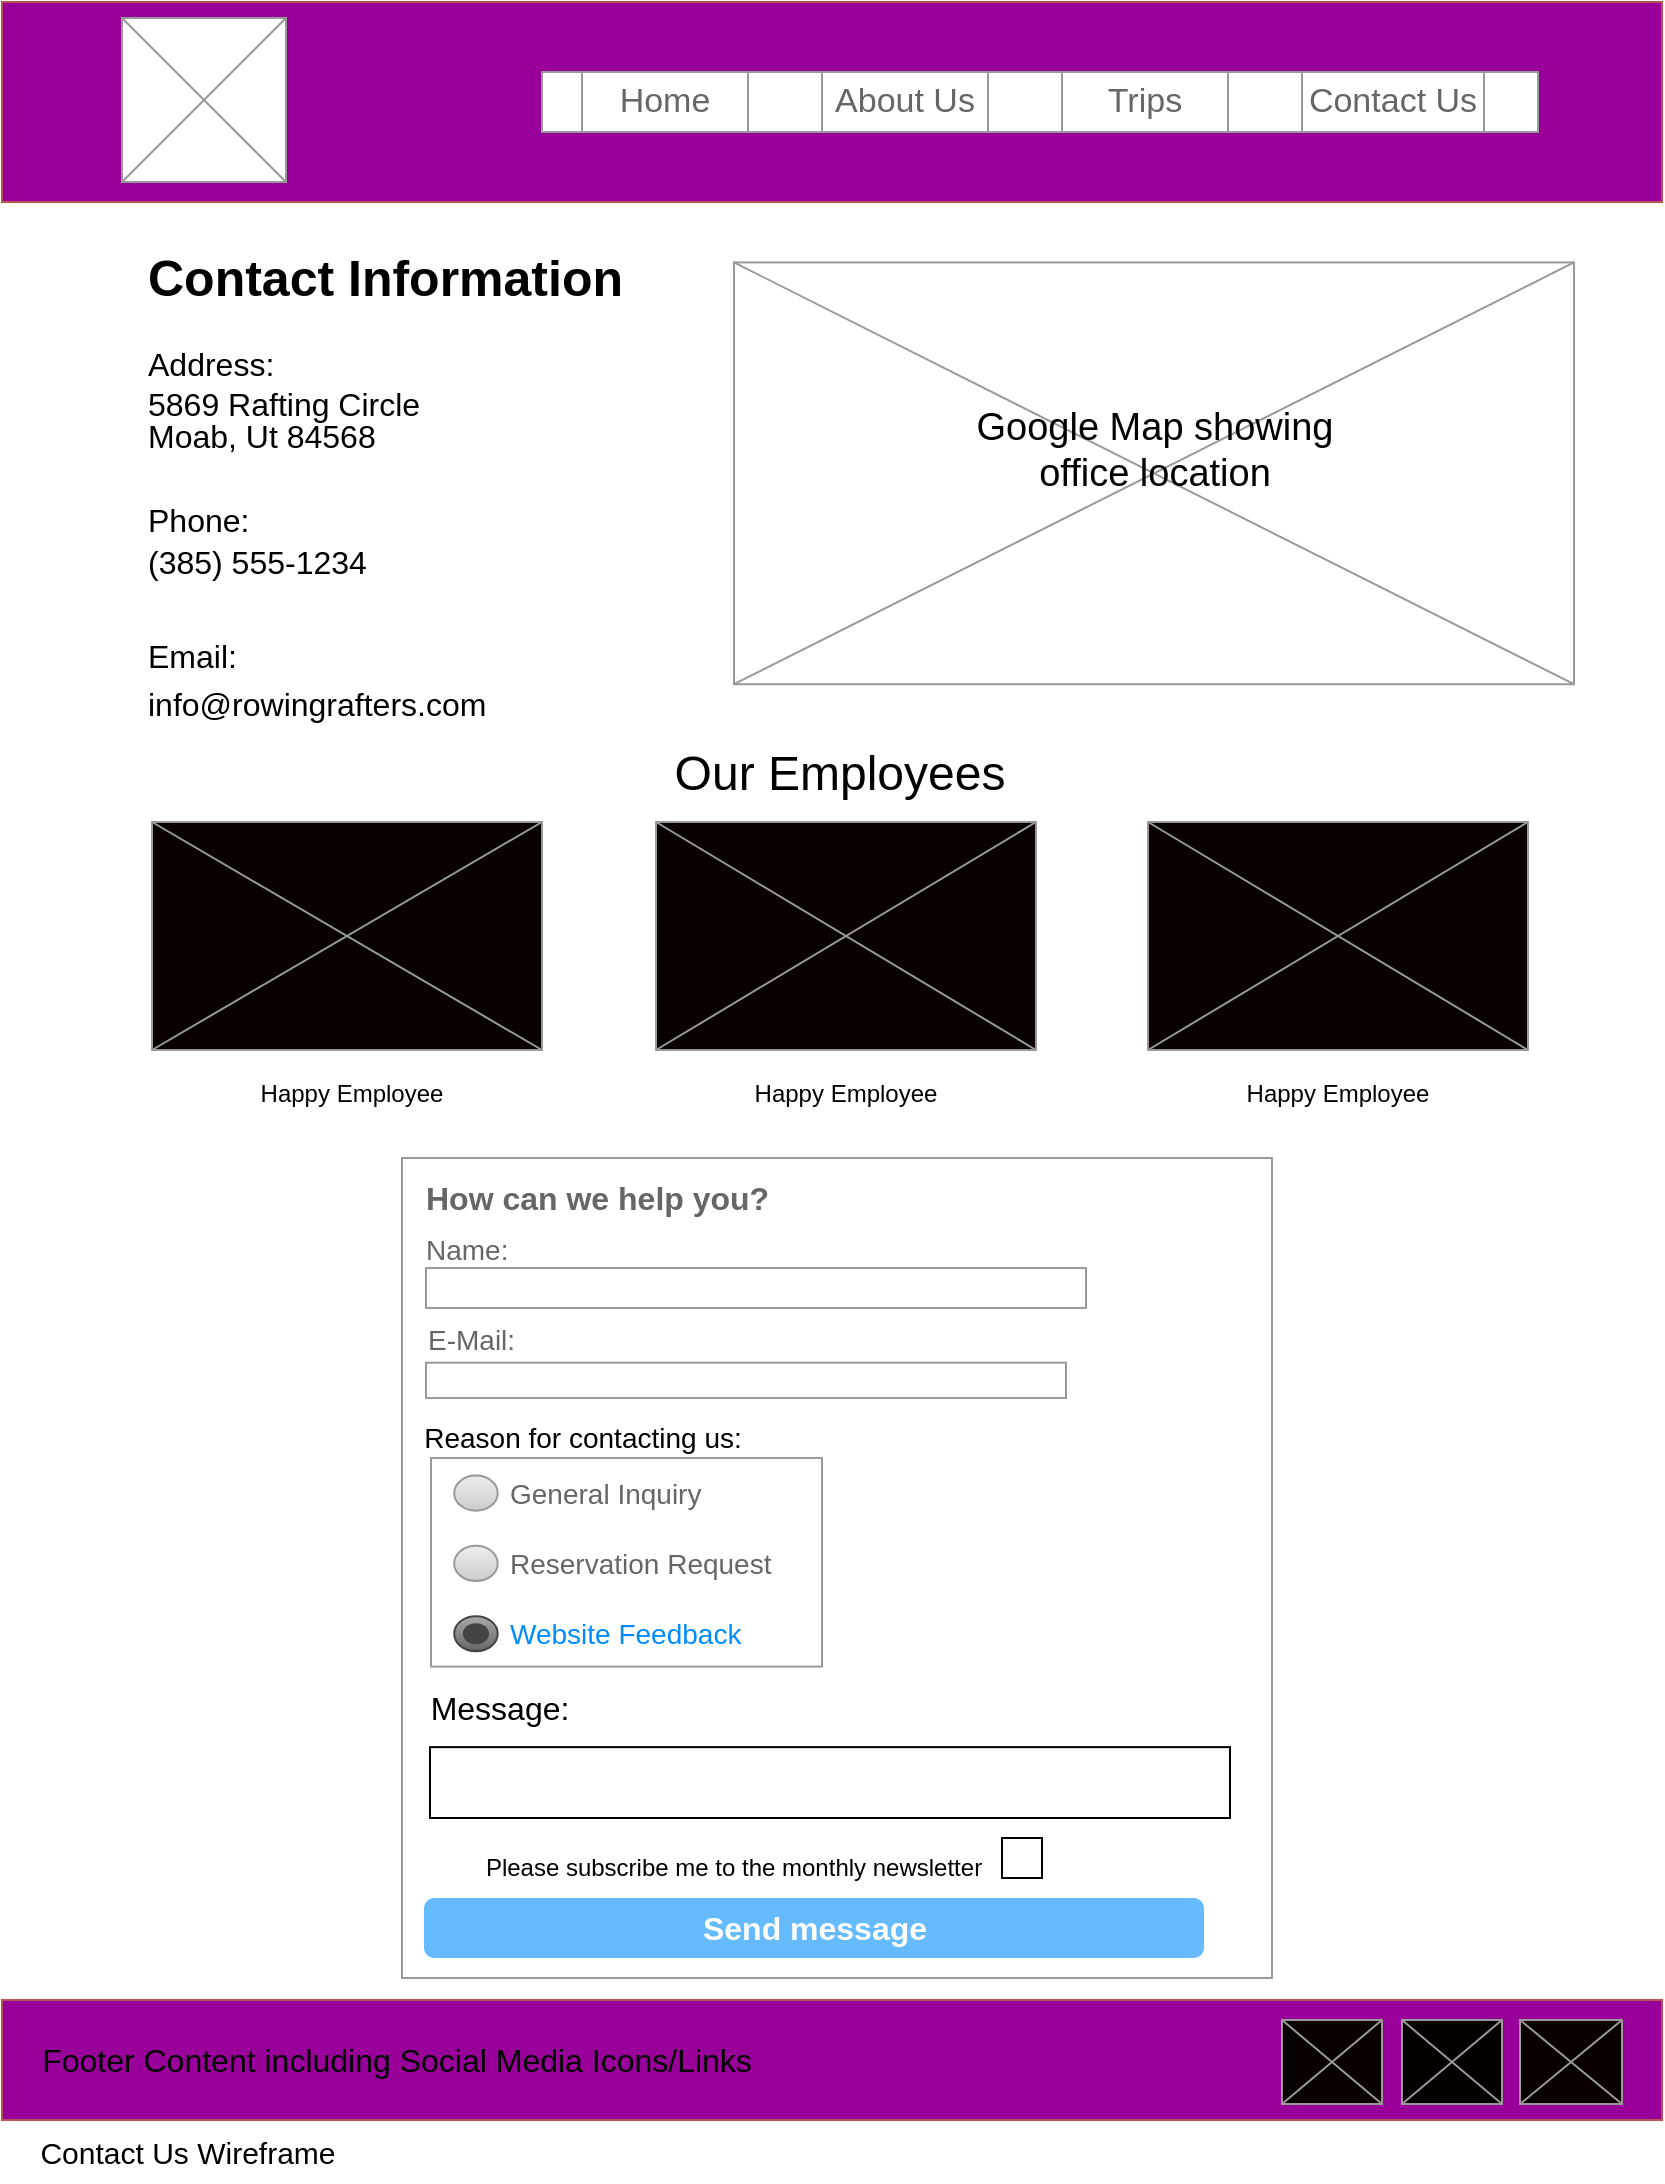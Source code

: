 <mxfile version="24.6.4" type="device">
  <diagram id="QaL428BrgbW46EQdhunR" name="Page-1">
    <mxGraphModel dx="1016" dy="607" grid="1" gridSize="10" guides="1" tooltips="1" connect="1" arrows="1" fold="1" page="1" pageScale="1" pageWidth="850" pageHeight="1100" math="0" shadow="0">
      <root>
        <mxCell id="0" />
        <mxCell id="1" parent="0" />
        <mxCell id="kUBNb6VD3JHm0cLu9l0A-1" value="" style="rounded=0;whiteSpace=wrap;html=1;fillColor=#990099;strokeColor=#b85450;" vertex="1" parent="1">
          <mxGeometry x="10" y="10" width="830" height="100" as="geometry" />
        </mxCell>
        <mxCell id="kUBNb6VD3JHm0cLu9l0A-4" value="" style="verticalLabelPosition=bottom;shadow=0;dashed=0;align=center;html=1;verticalAlign=top;strokeWidth=1;shape=mxgraph.mockup.graphics.simpleIcon;strokeColor=#999999;" vertex="1" parent="1">
          <mxGeometry x="70" y="18" width="82" height="82" as="geometry" />
        </mxCell>
        <mxCell id="kUBNb6VD3JHm0cLu9l0A-5" value="" style="strokeWidth=1;shadow=0;dashed=0;align=center;html=1;shape=mxgraph.mockup.forms.rrect;rSize=0;strokeColor=#999999;" vertex="1" parent="1">
          <mxGeometry x="280" y="45" width="498" height="30" as="geometry" />
        </mxCell>
        <mxCell id="kUBNb6VD3JHm0cLu9l0A-6" value="Home" style="strokeColor=inherit;fillColor=inherit;gradientColor=inherit;strokeWidth=1;shadow=0;dashed=0;align=center;html=1;shape=mxgraph.mockup.forms.rrect;rSize=0;fontSize=17;fontColor=#666666;whiteSpace=wrap;" vertex="1" parent="kUBNb6VD3JHm0cLu9l0A-5">
          <mxGeometry x="20" width="83" height="30" as="geometry" />
        </mxCell>
        <mxCell id="kUBNb6VD3JHm0cLu9l0A-7" value="About Us" style="strokeColor=inherit;fillColor=inherit;gradientColor=inherit;strokeWidth=1;shadow=0;dashed=0;align=center;html=1;shape=mxgraph.mockup.forms.rrect;rSize=0;fontSize=17;fontColor=#666666;whiteSpace=wrap;" vertex="1" parent="kUBNb6VD3JHm0cLu9l0A-5">
          <mxGeometry x="140" width="83" height="30" as="geometry" />
        </mxCell>
        <mxCell id="kUBNb6VD3JHm0cLu9l0A-8" value="Trips" style="strokeColor=inherit;fillColor=inherit;gradientColor=inherit;strokeWidth=1;shadow=0;dashed=0;align=center;html=1;shape=mxgraph.mockup.forms.rrect;rSize=0;fontSize=17;fontColor=#666666;whiteSpace=wrap;" vertex="1" parent="kUBNb6VD3JHm0cLu9l0A-5">
          <mxGeometry x="260" width="83" height="30" as="geometry" />
        </mxCell>
        <mxCell id="kUBNb6VD3JHm0cLu9l0A-9" value="Contact Us" style="strokeColor=inherit;fillColor=inherit;gradientColor=inherit;strokeWidth=1;shadow=0;dashed=0;align=center;html=1;shape=mxgraph.mockup.forms.rrect;rSize=0;fontSize=17;fontColor=#666666;whiteSpace=wrap;" vertex="1" parent="kUBNb6VD3JHm0cLu9l0A-5">
          <mxGeometry x="380" width="91" height="30" as="geometry" />
        </mxCell>
        <mxCell id="kUBNb6VD3JHm0cLu9l0A-19" value="" style="strokeWidth=1;shadow=0;dashed=0;align=center;html=1;shape=mxgraph.mockup.forms.rrect;rSize=0;strokeColor=#999999;fillColor=#ffffff;fontSize=15;" vertex="1" parent="1">
          <mxGeometry x="210" y="588" width="435" height="410" as="geometry" />
        </mxCell>
        <mxCell id="kUBNb6VD3JHm0cLu9l0A-20" value="&lt;div style=&quot;font-size: 16px;&quot;&gt;&lt;br style=&quot;font-size: 16px;&quot;&gt;&lt;/div&gt;&lt;div style=&quot;font-size: 16px;&quot;&gt;How can we help you?&lt;/div&gt;" style="strokeWidth=1;shadow=0;dashed=0;align=center;html=1;shape=mxgraph.mockup.forms.anchor;fontSize=16;fontColor=#666666;align=left;resizeWidth=1;spacingLeft=0;fontStyle=1" vertex="1" parent="kUBNb6VD3JHm0cLu9l0A-19">
          <mxGeometry width="217.5" relative="1" as="geometry">
            <mxPoint x="10" y="10" as="offset" />
          </mxGeometry>
        </mxCell>
        <mxCell id="kUBNb6VD3JHm0cLu9l0A-22" value="Name:" style="strokeWidth=1;shadow=0;dashed=0;align=center;html=1;shape=mxgraph.mockup.forms.anchor;fontSize=14;fontColor=#666666;align=left;resizeWidth=1;spacingLeft=0;" vertex="1" parent="kUBNb6VD3JHm0cLu9l0A-19">
          <mxGeometry width="46.607" height="20" relative="1" as="geometry">
            <mxPoint x="10" y="36" as="offset" />
          </mxGeometry>
        </mxCell>
        <mxCell id="kUBNb6VD3JHm0cLu9l0A-23" value="" style="strokeWidth=1;shadow=0;dashed=0;align=center;html=1;shape=mxgraph.mockup.forms.rrect;rSize=0;strokeColor=#999999;fontColor=#666666;align=left;spacingLeft=5;resizeWidth=1;fontSize=16;" vertex="1" parent="kUBNb6VD3JHm0cLu9l0A-19">
          <mxGeometry width="330" height="20" relative="1" as="geometry">
            <mxPoint x="12" y="55" as="offset" />
          </mxGeometry>
        </mxCell>
        <mxCell id="kUBNb6VD3JHm0cLu9l0A-30" value="Send message" style="strokeWidth=1;shadow=0;dashed=0;align=center;html=1;shape=mxgraph.mockup.forms.rrect;rSize=5;strokeColor=none;fontColor=#ffffff;fillColor=#66bbff;fontSize=16;fontStyle=1;" vertex="1" parent="kUBNb6VD3JHm0cLu9l0A-19">
          <mxGeometry y="1" width="390" height="30" relative="1" as="geometry">
            <mxPoint x="11" y="-40" as="offset" />
          </mxGeometry>
        </mxCell>
        <mxCell id="kUBNb6VD3JHm0cLu9l0A-31" value="Reason for contacting us:" style="text;html=1;align=center;verticalAlign=middle;whiteSpace=wrap;rounded=0;fontSize=14;" vertex="1" parent="kUBNb6VD3JHm0cLu9l0A-19">
          <mxGeometry x="-51.25" y="122.426" width="282.75" height="35.146" as="geometry" />
        </mxCell>
        <mxCell id="kUBNb6VD3JHm0cLu9l0A-61" value="" style="strokeWidth=1;shadow=0;dashed=0;align=center;html=1;shape=mxgraph.mockup.forms.rrect;rSize=0;strokeColor=#999999;fillColor=#ffffff;recursiveResize=0;" vertex="1" parent="kUBNb6VD3JHm0cLu9l0A-19">
          <mxGeometry x="14.5" y="150" width="195.5" height="104.3" as="geometry" />
        </mxCell>
        <mxCell id="kUBNb6VD3JHm0cLu9l0A-62" value="&lt;font style=&quot;font-size: 14px;&quot;&gt;General Inquiry&lt;/font&gt;" style="shape=ellipse;rSize=0;fillColor=#eeeeee;strokeColor=#999999;gradientColor=#cccccc;html=1;align=left;spacingLeft=4;fontSize=17;fontColor=#666666;labelPosition=right;" vertex="1" parent="kUBNb6VD3JHm0cLu9l0A-61">
          <mxGeometry x="11.6" y="8.786" width="21.75" height="17.571" as="geometry" />
        </mxCell>
        <mxCell id="kUBNb6VD3JHm0cLu9l0A-63" value="&lt;font style=&quot;font-size: 14px;&quot;&gt;Reservation Request&lt;/font&gt;" style="shape=ellipse;rSize=0;fillColor=#eeeeee;strokeColor=#999999;gradientColor=#cccccc;html=1;align=left;spacingLeft=4;fontSize=17;fontColor=#666666;labelPosition=right;" vertex="1" parent="kUBNb6VD3JHm0cLu9l0A-61">
          <mxGeometry x="11.6" y="43.929" width="21.75" height="17.571" as="geometry" />
        </mxCell>
        <mxCell id="kUBNb6VD3JHm0cLu9l0A-64" value="&lt;font style=&quot;font-size: 14px;&quot;&gt;Website Feedback&lt;/font&gt;" style="shape=ellipse;rSize=0;fillColor=#aaaaaa;strokeColor=#444444;gradientColor=#666666;html=1;align=left;spacingLeft=4;fontSize=17;fontColor=#008cff;labelPosition=right;" vertex="1" parent="kUBNb6VD3JHm0cLu9l0A-61">
          <mxGeometry x="11.6" y="79.071" width="21.75" height="17.571" as="geometry" />
        </mxCell>
        <mxCell id="kUBNb6VD3JHm0cLu9l0A-65" value="" style="shape=ellipse;fillColor=#444444;strokeColor=none;html=1;" vertex="1" parent="kUBNb6VD3JHm0cLu9l0A-64">
          <mxGeometry x="4.35" y="3.514" width="13.05" height="10.543" as="geometry" />
        </mxCell>
        <mxCell id="kUBNb6VD3JHm0cLu9l0A-70" value="E-Mail:" style="strokeWidth=1;shadow=0;dashed=0;align=center;html=1;shape=mxgraph.mockup.forms.anchor;fontSize=14;fontColor=#666666;align=left;resizeWidth=1;spacingLeft=0;" vertex="1" parent="kUBNb6VD3JHm0cLu9l0A-19">
          <mxGeometry x="10.964" y="78.918" width="46.607" height="23.429" as="geometry" />
        </mxCell>
        <mxCell id="kUBNb6VD3JHm0cLu9l0A-71" value="" style="strokeWidth=1;shadow=0;dashed=0;align=center;html=1;shape=mxgraph.mockup.forms.rrect;rSize=0;strokeColor=#999999;fontColor=#666666;align=left;spacingLeft=5;resizeWidth=1;fontSize=16;" vertex="1" parent="kUBNb6VD3JHm0cLu9l0A-19">
          <mxGeometry x="12" y="102.35" width="320" height="17.65" as="geometry" />
        </mxCell>
        <mxCell id="kUBNb6VD3JHm0cLu9l0A-72" value="Message:" style="text;html=1;align=center;verticalAlign=middle;whiteSpace=wrap;rounded=0;fontSize=16;" vertex="1" parent="kUBNb6VD3JHm0cLu9l0A-19">
          <mxGeometry x="0.5" y="257.714" width="95.5" height="35.143" as="geometry" />
        </mxCell>
        <mxCell id="kUBNb6VD3JHm0cLu9l0A-74" value="" style="rounded=0;whiteSpace=wrap;html=1;" vertex="1" parent="kUBNb6VD3JHm0cLu9l0A-19">
          <mxGeometry x="14" y="294.57" width="400" height="35.43" as="geometry" />
        </mxCell>
        <mxCell id="kUBNb6VD3JHm0cLu9l0A-77" value="Please subscribe me to the monthly newsletter" style="text;html=1;align=center;verticalAlign=middle;whiteSpace=wrap;rounded=0;" vertex="1" parent="kUBNb6VD3JHm0cLu9l0A-19">
          <mxGeometry x="12" y="340" width="308" height="30" as="geometry" />
        </mxCell>
        <mxCell id="kUBNb6VD3JHm0cLu9l0A-78" value="" style="rounded=0;whiteSpace=wrap;html=1;" vertex="1" parent="kUBNb6VD3JHm0cLu9l0A-19">
          <mxGeometry x="300" y="340" width="20" height="20" as="geometry" />
        </mxCell>
        <mxCell id="kUBNb6VD3JHm0cLu9l0A-67" value="Our Employees" style="text;html=1;align=center;verticalAlign=middle;whiteSpace=wrap;rounded=0;fontSize=24;" vertex="1" parent="1">
          <mxGeometry x="344" y="381" width="170" height="30" as="geometry" />
        </mxCell>
        <mxCell id="kUBNb6VD3JHm0cLu9l0A-68" value="" style="group" vertex="1" connectable="0" parent="1">
          <mxGeometry x="85" y="420" width="688" height="114" as="geometry" />
        </mxCell>
        <mxCell id="kUBNb6VD3JHm0cLu9l0A-55" value="" style="verticalLabelPosition=bottom;shadow=0;dashed=0;align=center;html=1;verticalAlign=top;strokeWidth=1;shape=mxgraph.mockup.graphics.simpleIcon;strokeColor=#999999;fillColor=#0a0000;" vertex="1" parent="kUBNb6VD3JHm0cLu9l0A-68">
          <mxGeometry width="195" height="114" as="geometry" />
        </mxCell>
        <mxCell id="kUBNb6VD3JHm0cLu9l0A-56" value="" style="verticalLabelPosition=bottom;shadow=0;dashed=0;align=center;html=1;verticalAlign=top;strokeWidth=1;shape=mxgraph.mockup.graphics.simpleIcon;strokeColor=#999999;fillColor=#0a0000;" vertex="1" parent="kUBNb6VD3JHm0cLu9l0A-68">
          <mxGeometry x="252" width="190" height="114" as="geometry" />
        </mxCell>
        <mxCell id="kUBNb6VD3JHm0cLu9l0A-57" value="" style="verticalLabelPosition=bottom;shadow=0;dashed=0;align=center;html=1;verticalAlign=top;strokeWidth=1;shape=mxgraph.mockup.graphics.simpleIcon;strokeColor=#999999;fillColor=#0a0000;" vertex="1" parent="kUBNb6VD3JHm0cLu9l0A-68">
          <mxGeometry x="498" width="190" height="114" as="geometry" />
        </mxCell>
        <mxCell id="kUBNb6VD3JHm0cLu9l0A-69" value="" style="group" vertex="1" connectable="0" parent="1">
          <mxGeometry x="120" y="541" width="623" height="30" as="geometry" />
        </mxCell>
        <mxCell id="kUBNb6VD3JHm0cLu9l0A-58" value="Happy Employee" style="text;html=1;align=center;verticalAlign=middle;whiteSpace=wrap;rounded=0;" vertex="1" parent="kUBNb6VD3JHm0cLu9l0A-69">
          <mxGeometry width="130" height="30" as="geometry" />
        </mxCell>
        <mxCell id="kUBNb6VD3JHm0cLu9l0A-59" value="Happy Employee" style="text;html=1;align=center;verticalAlign=middle;whiteSpace=wrap;rounded=0;" vertex="1" parent="kUBNb6VD3JHm0cLu9l0A-69">
          <mxGeometry x="493" width="130" height="30" as="geometry" />
        </mxCell>
        <mxCell id="kUBNb6VD3JHm0cLu9l0A-60" value="Happy Employee" style="text;html=1;align=center;verticalAlign=middle;whiteSpace=wrap;rounded=0;" vertex="1" parent="kUBNb6VD3JHm0cLu9l0A-69">
          <mxGeometry x="247" width="130" height="30" as="geometry" />
        </mxCell>
        <mxCell id="kUBNb6VD3JHm0cLu9l0A-73" value="" style="group" vertex="1" connectable="0" parent="1">
          <mxGeometry x="81" y="120" width="715" height="260" as="geometry" />
        </mxCell>
        <mxCell id="kUBNb6VD3JHm0cLu9l0A-53" value="" style="group" vertex="1" connectable="0" parent="kUBNb6VD3JHm0cLu9l0A-73">
          <mxGeometry x="295" y="20.222" width="420" height="210.889" as="geometry" />
        </mxCell>
        <mxCell id="kUBNb6VD3JHm0cLu9l0A-50" value="" style="verticalLabelPosition=bottom;shadow=0;dashed=0;align=center;html=1;verticalAlign=top;strokeWidth=1;shape=mxgraph.mockup.graphics.simpleIcon;strokeColor=#999999;" vertex="1" parent="kUBNb6VD3JHm0cLu9l0A-53">
          <mxGeometry width="420" height="210.889" as="geometry" />
        </mxCell>
        <mxCell id="kUBNb6VD3JHm0cLu9l0A-52" value="Google Map showing office location" style="text;html=1;align=center;verticalAlign=middle;whiteSpace=wrap;rounded=0;fontSize=19;" vertex="1" parent="kUBNb6VD3JHm0cLu9l0A-53">
          <mxGeometry x="113.725" y="70.095" width="192.55" height="48.341" as="geometry" />
        </mxCell>
        <mxCell id="kUBNb6VD3JHm0cLu9l0A-54" value="&lt;h1 style=&quot;margin-top: 0px;&quot;&gt;&lt;font style=&quot;font-size: 25px;&quot;&gt;Contact Information&lt;/font&gt;&lt;/h1&gt;&lt;p style=&quot;line-height: 60%; font-size: 16px;&quot;&gt;Address:&lt;/p&gt;&lt;p style=&quot;line-height: 0%; font-size: 16px;&quot;&gt;5869 Rafting Circle&lt;/p&gt;&lt;p style=&quot;line-height: 0%; font-size: 16px;&quot;&gt;Moab, Ut 84568&lt;/p&gt;&lt;p style=&quot;line-height: 50%; font-size: 16px;&quot;&gt;&lt;br style=&quot;font-size: 16px;&quot;&gt;&lt;/p&gt;&lt;p style=&quot;line-height: 30%; font-size: 16px;&quot;&gt;Phone:&amp;nbsp;&lt;/p&gt;&lt;p style=&quot;line-height: 30%; font-size: 16px;&quot;&gt;(385) 555-1234&lt;/p&gt;&lt;p style=&quot;line-height: 50%; font-size: 16px;&quot;&gt;&lt;br&gt;&lt;/p&gt;&lt;p style=&quot;line-height: 50%; font-size: 16px;&quot;&gt;Email:&lt;/p&gt;&lt;p style=&quot;line-height: 50%; font-size: 16px;&quot;&gt;info@rowingrafters.com&lt;/p&gt;" style="text;html=1;whiteSpace=wrap;overflow=hidden;rounded=0;fontSize=16;" vertex="1" parent="kUBNb6VD3JHm0cLu9l0A-73">
          <mxGeometry width="360" height="260" as="geometry" />
        </mxCell>
        <mxCell id="kUBNb6VD3JHm0cLu9l0A-75" value="" style="group" vertex="1" connectable="0" parent="1">
          <mxGeometry x="10" y="1009" width="830" height="60" as="geometry" />
        </mxCell>
        <mxCell id="kUBNb6VD3JHm0cLu9l0A-12" value="" style="rounded=0;whiteSpace=wrap;html=1;fillColor=#990099;strokeColor=#b85450;" vertex="1" parent="kUBNb6VD3JHm0cLu9l0A-75">
          <mxGeometry width="830" height="60" as="geometry" />
        </mxCell>
        <mxCell id="kUBNb6VD3JHm0cLu9l0A-15" value="" style="verticalLabelPosition=bottom;shadow=0;dashed=0;align=center;html=1;verticalAlign=top;strokeWidth=1;shape=mxgraph.mockup.graphics.simpleIcon;strokeColor=#999999;fillColor=#0a0000;" vertex="1" parent="kUBNb6VD3JHm0cLu9l0A-75">
          <mxGeometry x="759" y="10" width="51" height="42" as="geometry" />
        </mxCell>
        <mxCell id="kUBNb6VD3JHm0cLu9l0A-16" value="" style="verticalLabelPosition=bottom;shadow=0;dashed=0;align=center;html=1;verticalAlign=top;strokeWidth=1;shape=mxgraph.mockup.graphics.simpleIcon;strokeColor=#999999;fillColor=#050000;" vertex="1" parent="kUBNb6VD3JHm0cLu9l0A-75">
          <mxGeometry x="700" y="10" width="50" height="42" as="geometry" />
        </mxCell>
        <mxCell id="kUBNb6VD3JHm0cLu9l0A-17" value="" style="verticalLabelPosition=bottom;shadow=0;dashed=0;align=center;html=1;verticalAlign=top;strokeWidth=1;shape=mxgraph.mockup.graphics.simpleIcon;strokeColor=#999999;fillColor=#0a0000;" vertex="1" parent="kUBNb6VD3JHm0cLu9l0A-75">
          <mxGeometry x="640" y="10" width="50" height="42" as="geometry" />
        </mxCell>
        <mxCell id="kUBNb6VD3JHm0cLu9l0A-18" value="Footer Content including Social Media Icons/Links" style="text;html=1;align=center;verticalAlign=middle;whiteSpace=wrap;rounded=0;fontFamily=Helvetica;fontSize=16;fontStyle=0;fontColor=#000000;" vertex="1" parent="kUBNb6VD3JHm0cLu9l0A-75">
          <mxGeometry x="2" y="15" width="391" height="30" as="geometry" />
        </mxCell>
        <mxCell id="kUBNb6VD3JHm0cLu9l0A-76" value="Contact Us Wireframe" style="text;html=1;align=center;verticalAlign=middle;whiteSpace=wrap;rounded=0;fontSize=15;" vertex="1" parent="1">
          <mxGeometry x="28" y="1070" width="150" height="30" as="geometry" />
        </mxCell>
      </root>
    </mxGraphModel>
  </diagram>
</mxfile>

